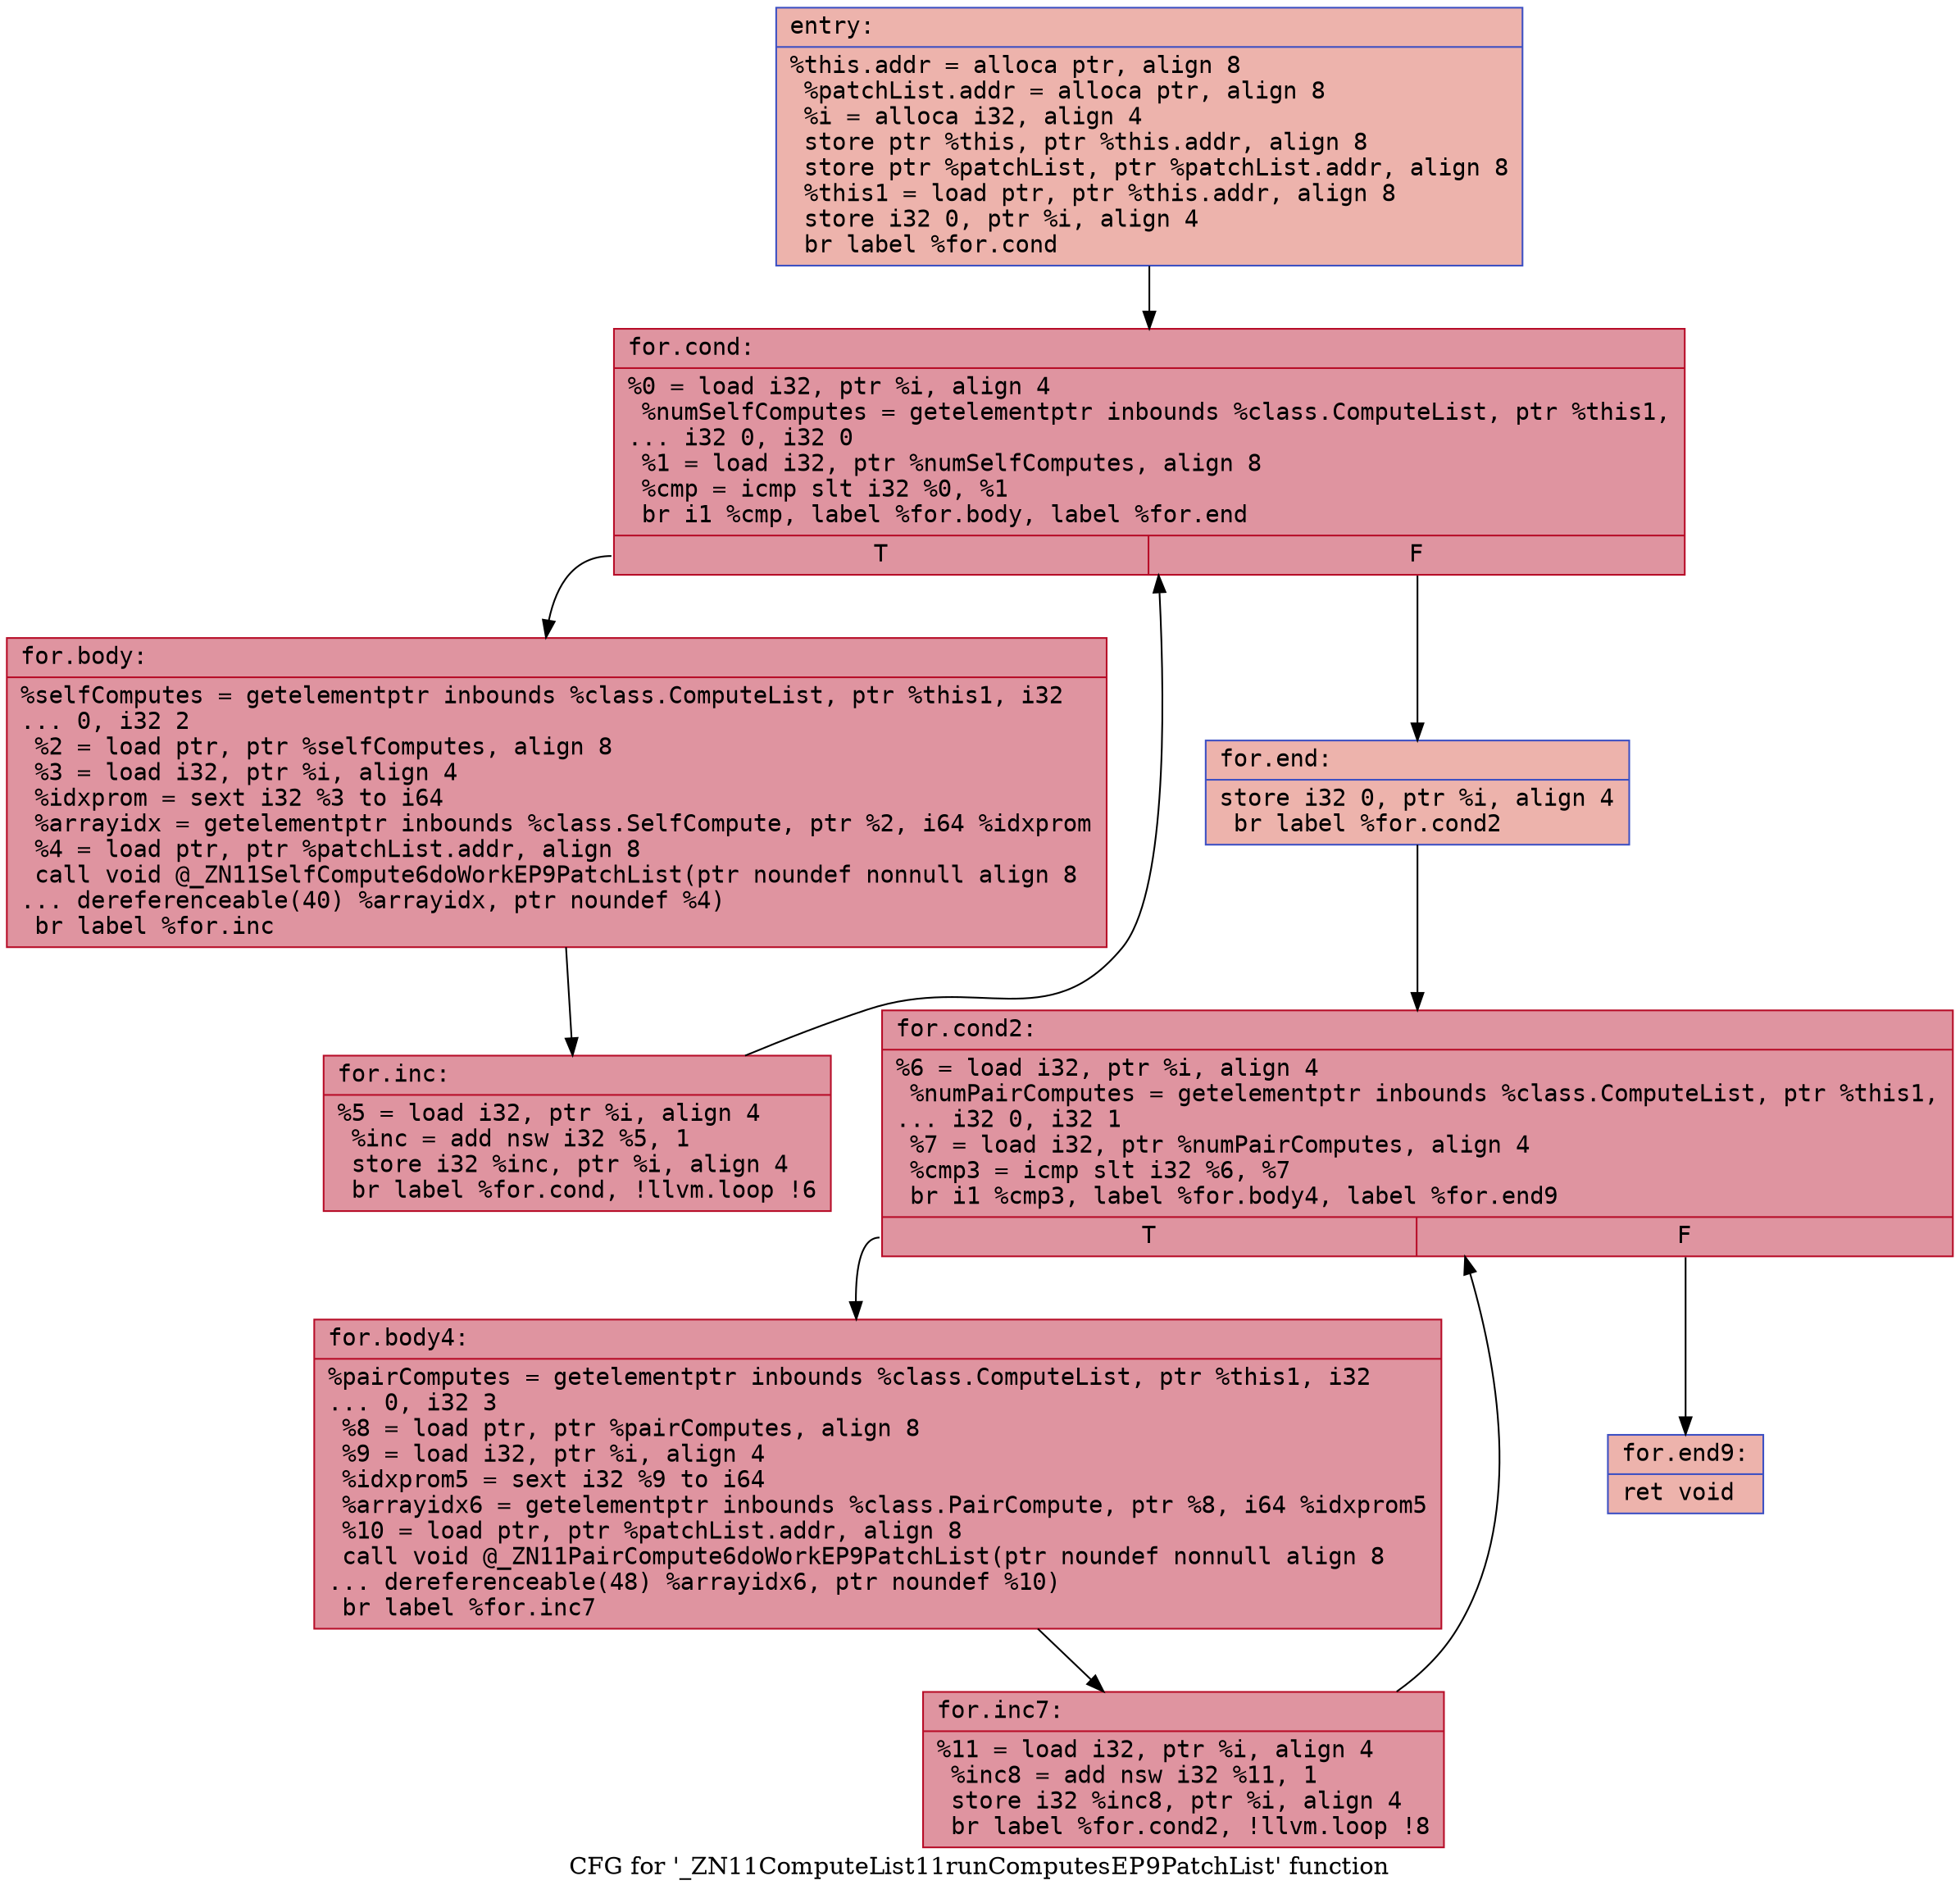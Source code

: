 digraph "CFG for '_ZN11ComputeList11runComputesEP9PatchList' function" {
	label="CFG for '_ZN11ComputeList11runComputesEP9PatchList' function";

	Node0x55695a5903a0 [shape=record,color="#3d50c3ff", style=filled, fillcolor="#d6524470" fontname="Courier",label="{entry:\l|  %this.addr = alloca ptr, align 8\l  %patchList.addr = alloca ptr, align 8\l  %i = alloca i32, align 4\l  store ptr %this, ptr %this.addr, align 8\l  store ptr %patchList, ptr %patchList.addr, align 8\l  %this1 = load ptr, ptr %this.addr, align 8\l  store i32 0, ptr %i, align 4\l  br label %for.cond\l}"];
	Node0x55695a5903a0 -> Node0x55695a590850[tooltip="entry -> for.cond\nProbability 100.00%" ];
	Node0x55695a590850 [shape=record,color="#b70d28ff", style=filled, fillcolor="#b70d2870" fontname="Courier",label="{for.cond:\l|  %0 = load i32, ptr %i, align 4\l  %numSelfComputes = getelementptr inbounds %class.ComputeList, ptr %this1,\l... i32 0, i32 0\l  %1 = load i32, ptr %numSelfComputes, align 8\l  %cmp = icmp slt i32 %0, %1\l  br i1 %cmp, label %for.body, label %for.end\l|{<s0>T|<s1>F}}"];
	Node0x55695a590850:s0 -> Node0x55695a590c10[tooltip="for.cond -> for.body\nProbability 96.88%" ];
	Node0x55695a590850:s1 -> Node0x55695a590c60[tooltip="for.cond -> for.end\nProbability 3.12%" ];
	Node0x55695a590c10 [shape=record,color="#b70d28ff", style=filled, fillcolor="#b70d2870" fontname="Courier",label="{for.body:\l|  %selfComputes = getelementptr inbounds %class.ComputeList, ptr %this1, i32\l... 0, i32 2\l  %2 = load ptr, ptr %selfComputes, align 8\l  %3 = load i32, ptr %i, align 4\l  %idxprom = sext i32 %3 to i64\l  %arrayidx = getelementptr inbounds %class.SelfCompute, ptr %2, i64 %idxprom\l  %4 = load ptr, ptr %patchList.addr, align 8\l  call void @_ZN11SelfCompute6doWorkEP9PatchList(ptr noundef nonnull align 8\l... dereferenceable(40) %arrayidx, ptr noundef %4)\l  br label %for.inc\l}"];
	Node0x55695a590c10 -> Node0x55695a591520[tooltip="for.body -> for.inc\nProbability 100.00%" ];
	Node0x55695a591520 [shape=record,color="#b70d28ff", style=filled, fillcolor="#b70d2870" fontname="Courier",label="{for.inc:\l|  %5 = load i32, ptr %i, align 4\l  %inc = add nsw i32 %5, 1\l  store i32 %inc, ptr %i, align 4\l  br label %for.cond, !llvm.loop !6\l}"];
	Node0x55695a591520 -> Node0x55695a590850[tooltip="for.inc -> for.cond\nProbability 100.00%" ];
	Node0x55695a590c60 [shape=record,color="#3d50c3ff", style=filled, fillcolor="#d6524470" fontname="Courier",label="{for.end:\l|  store i32 0, ptr %i, align 4\l  br label %for.cond2\l}"];
	Node0x55695a590c60 -> Node0x55695a5919b0[tooltip="for.end -> for.cond2\nProbability 100.00%" ];
	Node0x55695a5919b0 [shape=record,color="#b70d28ff", style=filled, fillcolor="#b70d2870" fontname="Courier",label="{for.cond2:\l|  %6 = load i32, ptr %i, align 4\l  %numPairComputes = getelementptr inbounds %class.ComputeList, ptr %this1,\l... i32 0, i32 1\l  %7 = load i32, ptr %numPairComputes, align 4\l  %cmp3 = icmp slt i32 %6, %7\l  br i1 %cmp3, label %for.body4, label %for.end9\l|{<s0>T|<s1>F}}"];
	Node0x55695a5919b0:s0 -> Node0x55695a591d40[tooltip="for.cond2 -> for.body4\nProbability 96.88%" ];
	Node0x55695a5919b0:s1 -> Node0x55695a591d90[tooltip="for.cond2 -> for.end9\nProbability 3.12%" ];
	Node0x55695a591d40 [shape=record,color="#b70d28ff", style=filled, fillcolor="#b70d2870" fontname="Courier",label="{for.body4:\l|  %pairComputes = getelementptr inbounds %class.ComputeList, ptr %this1, i32\l... 0, i32 3\l  %8 = load ptr, ptr %pairComputes, align 8\l  %9 = load i32, ptr %i, align 4\l  %idxprom5 = sext i32 %9 to i64\l  %arrayidx6 = getelementptr inbounds %class.PairCompute, ptr %8, i64 %idxprom5\l  %10 = load ptr, ptr %patchList.addr, align 8\l  call void @_ZN11PairCompute6doWorkEP9PatchList(ptr noundef nonnull align 8\l... dereferenceable(48) %arrayidx6, ptr noundef %10)\l  br label %for.inc7\l}"];
	Node0x55695a591d40 -> Node0x55695a5927f0[tooltip="for.body4 -> for.inc7\nProbability 100.00%" ];
	Node0x55695a5927f0 [shape=record,color="#b70d28ff", style=filled, fillcolor="#b70d2870" fontname="Courier",label="{for.inc7:\l|  %11 = load i32, ptr %i, align 4\l  %inc8 = add nsw i32 %11, 1\l  store i32 %inc8, ptr %i, align 4\l  br label %for.cond2, !llvm.loop !8\l}"];
	Node0x55695a5927f0 -> Node0x55695a5919b0[tooltip="for.inc7 -> for.cond2\nProbability 100.00%" ];
	Node0x55695a591d90 [shape=record,color="#3d50c3ff", style=filled, fillcolor="#d6524470" fontname="Courier",label="{for.end9:\l|  ret void\l}"];
}
